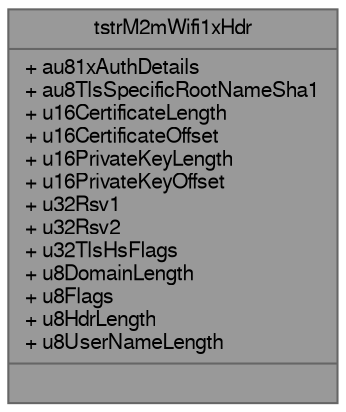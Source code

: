 digraph "tstrM2mWifi1xHdr"
{
 // LATEX_PDF_SIZE
  bgcolor="transparent";
  edge [fontname=FreeSans,fontsize=10,labelfontname=FreeSans,labelfontsize=10];
  node [fontname=FreeSans,fontsize=10,shape=box,height=0.2,width=0.4];
  Node1 [shape=record,label="{tstrM2mWifi1xHdr\n|+ au81xAuthDetails\l+ au8TlsSpecificRootNameSha1\l+ u16CertificateLength\l+ u16CertificateOffset\l+ u16PrivateKeyLength\l+ u16PrivateKeyOffset\l+ u32Rsv1\l+ u32Rsv2\l+ u32TlsHsFlags\l+ u8DomainLength\l+ u8Flags\l+ u8HdrLength\l+ u8UserNameLength\l|}",height=0.2,width=0.4,color="gray40", fillcolor="grey60", style="filled", fontcolor="black",tooltip="Wi-Fi Authentication 802.1x header for parameters. The parameters (Domain, UserName,..."];
}

